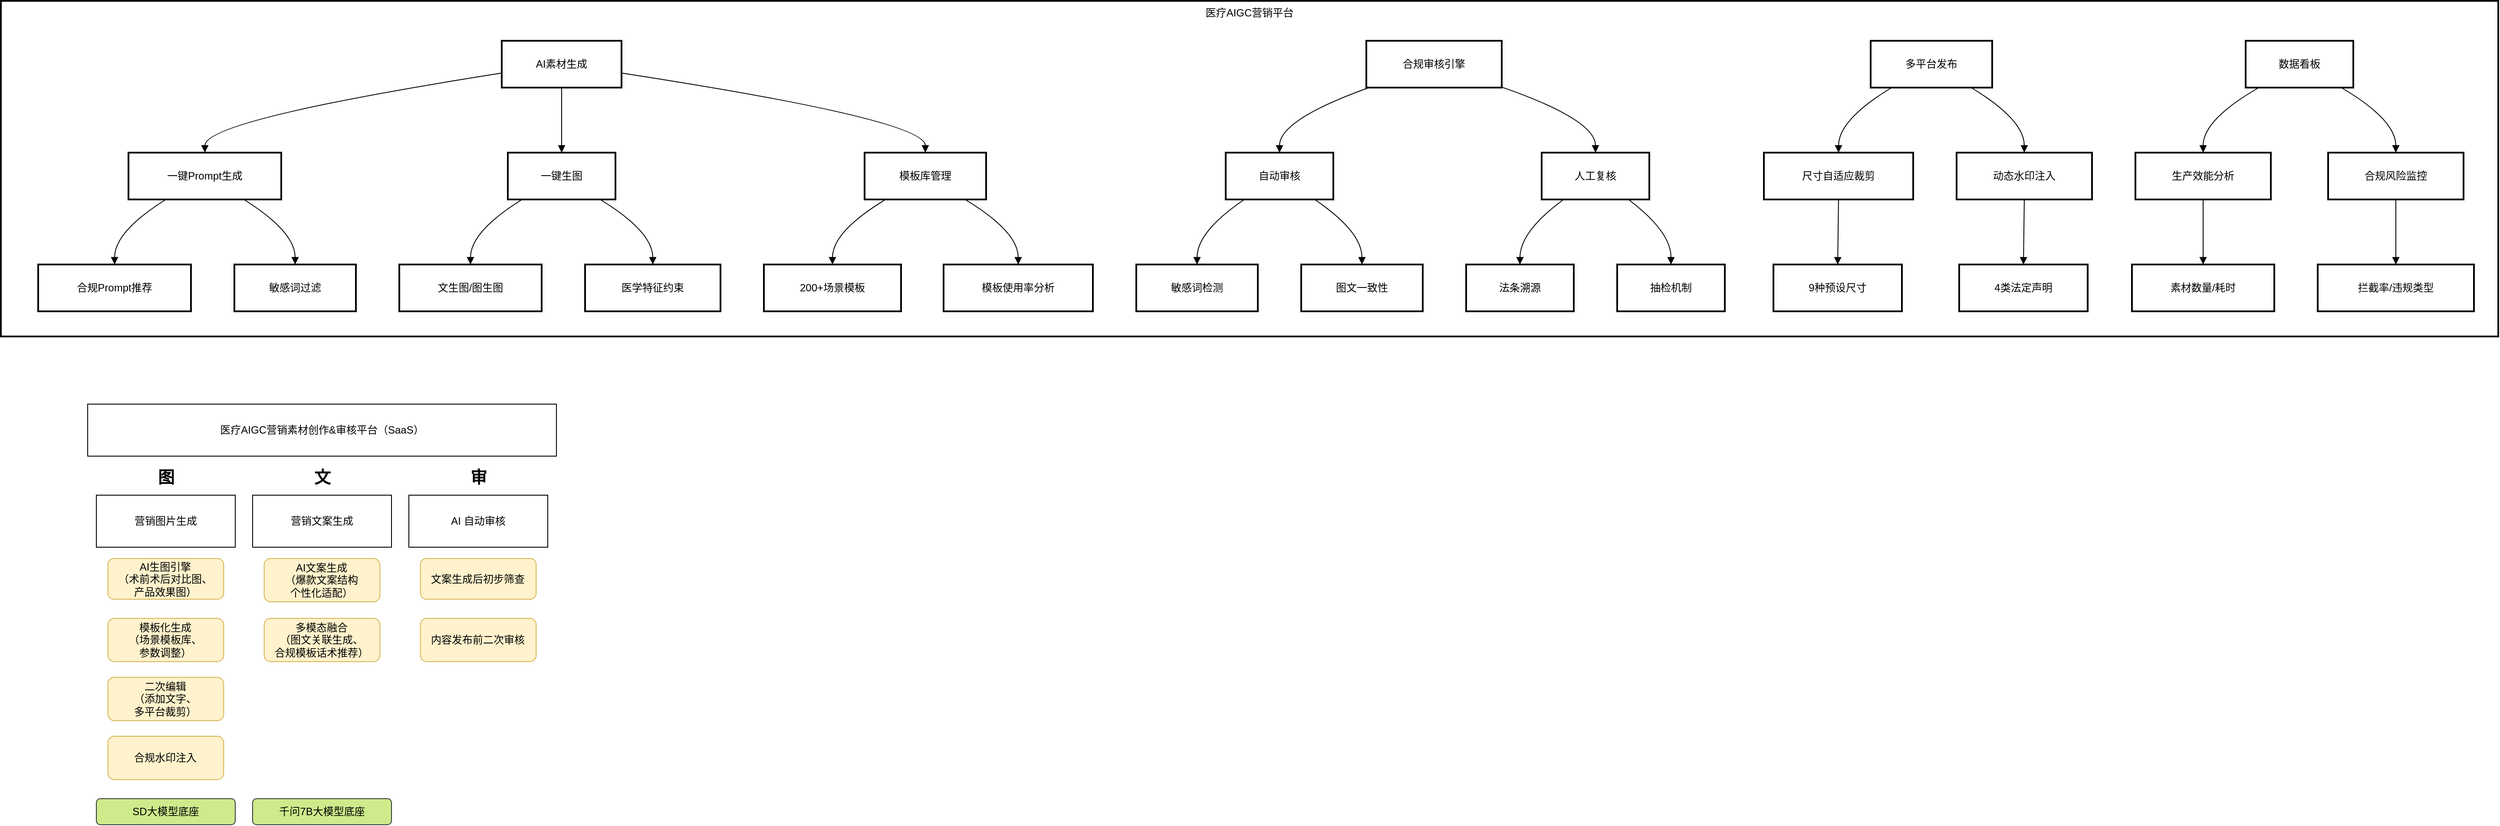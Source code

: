 <mxfile version="27.0.5">
  <diagram name="第 1 页" id="ai3H4F1X2M5kCDxgD-kv">
    <mxGraphModel dx="2228" dy="591" grid="1" gridSize="10" guides="1" tooltips="1" connect="1" arrows="1" fold="1" page="1" pageScale="1" pageWidth="827" pageHeight="1169" math="0" shadow="0">
      <root>
        <mxCell id="0" />
        <mxCell id="1" parent="0" />
        <mxCell id="aiodhx8W_0-ddL631UJq-38" value="医疗AIGC营销平台" style="whiteSpace=wrap;strokeWidth=2;verticalAlign=top;" vertex="1" parent="1">
          <mxGeometry x="-1130" y="60" width="2877" height="387" as="geometry" />
        </mxCell>
        <mxCell id="aiodhx8W_0-ddL631UJq-39" value="AI素材生成" style="whiteSpace=wrap;strokeWidth=2;" vertex="1" parent="aiodhx8W_0-ddL631UJq-38">
          <mxGeometry x="577" y="46" width="138" height="54" as="geometry" />
        </mxCell>
        <mxCell id="aiodhx8W_0-ddL631UJq-40" value="一键Prompt生成" style="whiteSpace=wrap;strokeWidth=2;" vertex="1" parent="aiodhx8W_0-ddL631UJq-38">
          <mxGeometry x="147" y="175" width="176" height="54" as="geometry" />
        </mxCell>
        <mxCell id="aiodhx8W_0-ddL631UJq-41" value="一键生图" style="whiteSpace=wrap;strokeWidth=2;" vertex="1" parent="aiodhx8W_0-ddL631UJq-38">
          <mxGeometry x="584" y="175" width="124" height="54" as="geometry" />
        </mxCell>
        <mxCell id="aiodhx8W_0-ddL631UJq-42" value="模板库管理" style="whiteSpace=wrap;strokeWidth=2;" vertex="1" parent="aiodhx8W_0-ddL631UJq-38">
          <mxGeometry x="995" y="175" width="140" height="54" as="geometry" />
        </mxCell>
        <mxCell id="aiodhx8W_0-ddL631UJq-43" value="合规Prompt推荐" style="whiteSpace=wrap;strokeWidth=2;" vertex="1" parent="aiodhx8W_0-ddL631UJq-38">
          <mxGeometry x="43" y="304" width="176" height="54" as="geometry" />
        </mxCell>
        <mxCell id="aiodhx8W_0-ddL631UJq-44" value="敏感词过滤" style="whiteSpace=wrap;strokeWidth=2;" vertex="1" parent="aiodhx8W_0-ddL631UJq-38">
          <mxGeometry x="269" y="304" width="140" height="54" as="geometry" />
        </mxCell>
        <mxCell id="aiodhx8W_0-ddL631UJq-45" value="文生图/图生图" style="whiteSpace=wrap;strokeWidth=2;" vertex="1" parent="aiodhx8W_0-ddL631UJq-38">
          <mxGeometry x="459" y="304" width="164" height="54" as="geometry" />
        </mxCell>
        <mxCell id="aiodhx8W_0-ddL631UJq-46" value="医学特征约束" style="whiteSpace=wrap;strokeWidth=2;" vertex="1" parent="aiodhx8W_0-ddL631UJq-38">
          <mxGeometry x="673" y="304" width="156" height="54" as="geometry" />
        </mxCell>
        <mxCell id="aiodhx8W_0-ddL631UJq-47" value="200+场景模板" style="whiteSpace=wrap;strokeWidth=2;" vertex="1" parent="aiodhx8W_0-ddL631UJq-38">
          <mxGeometry x="879" y="304" width="158" height="54" as="geometry" />
        </mxCell>
        <mxCell id="aiodhx8W_0-ddL631UJq-48" value="模板使用率分析" style="whiteSpace=wrap;strokeWidth=2;" vertex="1" parent="aiodhx8W_0-ddL631UJq-38">
          <mxGeometry x="1086" y="304" width="172" height="54" as="geometry" />
        </mxCell>
        <mxCell id="aiodhx8W_0-ddL631UJq-49" value="合规审核引擎" style="whiteSpace=wrap;strokeWidth=2;" vertex="1" parent="aiodhx8W_0-ddL631UJq-38">
          <mxGeometry x="1573" y="46" width="156" height="54" as="geometry" />
        </mxCell>
        <mxCell id="aiodhx8W_0-ddL631UJq-50" value="自动审核" style="whiteSpace=wrap;strokeWidth=2;" vertex="1" parent="aiodhx8W_0-ddL631UJq-38">
          <mxGeometry x="1411" y="175" width="124" height="54" as="geometry" />
        </mxCell>
        <mxCell id="aiodhx8W_0-ddL631UJq-51" value="人工复核" style="whiteSpace=wrap;strokeWidth=2;" vertex="1" parent="aiodhx8W_0-ddL631UJq-38">
          <mxGeometry x="1775" y="175" width="124" height="54" as="geometry" />
        </mxCell>
        <mxCell id="aiodhx8W_0-ddL631UJq-52" value="敏感词检测" style="whiteSpace=wrap;strokeWidth=2;" vertex="1" parent="aiodhx8W_0-ddL631UJq-38">
          <mxGeometry x="1308" y="304" width="140" height="54" as="geometry" />
        </mxCell>
        <mxCell id="aiodhx8W_0-ddL631UJq-53" value="图文一致性" style="whiteSpace=wrap;strokeWidth=2;" vertex="1" parent="aiodhx8W_0-ddL631UJq-38">
          <mxGeometry x="1498" y="304" width="140" height="54" as="geometry" />
        </mxCell>
        <mxCell id="aiodhx8W_0-ddL631UJq-54" value="法条溯源" style="whiteSpace=wrap;strokeWidth=2;" vertex="1" parent="aiodhx8W_0-ddL631UJq-38">
          <mxGeometry x="1688" y="304" width="124" height="54" as="geometry" />
        </mxCell>
        <mxCell id="aiodhx8W_0-ddL631UJq-55" value="抽检机制" style="whiteSpace=wrap;strokeWidth=2;" vertex="1" parent="aiodhx8W_0-ddL631UJq-38">
          <mxGeometry x="1862" y="304" width="124" height="54" as="geometry" />
        </mxCell>
        <mxCell id="aiodhx8W_0-ddL631UJq-56" value="多平台发布" style="whiteSpace=wrap;strokeWidth=2;" vertex="1" parent="aiodhx8W_0-ddL631UJq-38">
          <mxGeometry x="2154" y="46" width="140" height="54" as="geometry" />
        </mxCell>
        <mxCell id="aiodhx8W_0-ddL631UJq-57" value="尺寸自适应裁剪" style="whiteSpace=wrap;strokeWidth=2;" vertex="1" parent="aiodhx8W_0-ddL631UJq-38">
          <mxGeometry x="2031" y="175" width="172" height="54" as="geometry" />
        </mxCell>
        <mxCell id="aiodhx8W_0-ddL631UJq-58" value="动态水印注入" style="whiteSpace=wrap;strokeWidth=2;" vertex="1" parent="aiodhx8W_0-ddL631UJq-38">
          <mxGeometry x="2253" y="175" width="156" height="54" as="geometry" />
        </mxCell>
        <mxCell id="aiodhx8W_0-ddL631UJq-59" value="9种预设尺寸" style="whiteSpace=wrap;strokeWidth=2;" vertex="1" parent="aiodhx8W_0-ddL631UJq-38">
          <mxGeometry x="2042" y="304" width="148" height="54" as="geometry" />
        </mxCell>
        <mxCell id="aiodhx8W_0-ddL631UJq-60" value="4类法定声明" style="whiteSpace=wrap;strokeWidth=2;" vertex="1" parent="aiodhx8W_0-ddL631UJq-38">
          <mxGeometry x="2256" y="304" width="148" height="54" as="geometry" />
        </mxCell>
        <mxCell id="aiodhx8W_0-ddL631UJq-61" value="数据看板" style="whiteSpace=wrap;strokeWidth=2;" vertex="1" parent="aiodhx8W_0-ddL631UJq-38">
          <mxGeometry x="2586" y="46" width="124" height="54" as="geometry" />
        </mxCell>
        <mxCell id="aiodhx8W_0-ddL631UJq-62" value="生产效能分析" style="whiteSpace=wrap;strokeWidth=2;" vertex="1" parent="aiodhx8W_0-ddL631UJq-38">
          <mxGeometry x="2459" y="175" width="156" height="54" as="geometry" />
        </mxCell>
        <mxCell id="aiodhx8W_0-ddL631UJq-63" value="合规风险监控" style="whiteSpace=wrap;strokeWidth=2;" vertex="1" parent="aiodhx8W_0-ddL631UJq-38">
          <mxGeometry x="2681" y="175" width="156" height="54" as="geometry" />
        </mxCell>
        <mxCell id="aiodhx8W_0-ddL631UJq-64" value="素材数量/耗时" style="whiteSpace=wrap;strokeWidth=2;" vertex="1" parent="aiodhx8W_0-ddL631UJq-38">
          <mxGeometry x="2455" y="304" width="164" height="54" as="geometry" />
        </mxCell>
        <mxCell id="aiodhx8W_0-ddL631UJq-65" value="拦截率/违规类型" style="whiteSpace=wrap;strokeWidth=2;" vertex="1" parent="aiodhx8W_0-ddL631UJq-38">
          <mxGeometry x="2669" y="304" width="180" height="54" as="geometry" />
        </mxCell>
        <mxCell id="aiodhx8W_0-ddL631UJq-66" value="" style="curved=1;startArrow=none;endArrow=block;exitX=0;exitY=0.69;entryX=0.5;entryY=-0.01;rounded=0;" edge="1" parent="aiodhx8W_0-ddL631UJq-38" source="aiodhx8W_0-ddL631UJq-39" target="aiodhx8W_0-ddL631UJq-40">
          <mxGeometry relative="1" as="geometry">
            <Array as="points">
              <mxPoint x="235" y="137" />
            </Array>
          </mxGeometry>
        </mxCell>
        <mxCell id="aiodhx8W_0-ddL631UJq-67" value="" style="curved=1;startArrow=none;endArrow=block;exitX=0.5;exitY=0.99;entryX=0.5;entryY=-0.01;rounded=0;" edge="1" parent="aiodhx8W_0-ddL631UJq-38" source="aiodhx8W_0-ddL631UJq-39" target="aiodhx8W_0-ddL631UJq-41">
          <mxGeometry relative="1" as="geometry">
            <Array as="points" />
          </mxGeometry>
        </mxCell>
        <mxCell id="aiodhx8W_0-ddL631UJq-68" value="" style="curved=1;startArrow=none;endArrow=block;exitX=1;exitY=0.69;entryX=0.5;entryY=-0.01;rounded=0;" edge="1" parent="aiodhx8W_0-ddL631UJq-38" source="aiodhx8W_0-ddL631UJq-39" target="aiodhx8W_0-ddL631UJq-42">
          <mxGeometry relative="1" as="geometry">
            <Array as="points">
              <mxPoint x="1065" y="137" />
            </Array>
          </mxGeometry>
        </mxCell>
        <mxCell id="aiodhx8W_0-ddL631UJq-69" value="" style="curved=1;startArrow=none;endArrow=block;exitX=0.25;exitY=0.99;entryX=0.5;entryY=-0.01;rounded=0;" edge="1" parent="aiodhx8W_0-ddL631UJq-38" source="aiodhx8W_0-ddL631UJq-40" target="aiodhx8W_0-ddL631UJq-43">
          <mxGeometry relative="1" as="geometry">
            <Array as="points">
              <mxPoint x="131" y="266" />
            </Array>
          </mxGeometry>
        </mxCell>
        <mxCell id="aiodhx8W_0-ddL631UJq-70" value="" style="curved=1;startArrow=none;endArrow=block;exitX=0.75;exitY=0.99;entryX=0.5;entryY=-0.01;rounded=0;" edge="1" parent="aiodhx8W_0-ddL631UJq-38" source="aiodhx8W_0-ddL631UJq-40" target="aiodhx8W_0-ddL631UJq-44">
          <mxGeometry relative="1" as="geometry">
            <Array as="points">
              <mxPoint x="339" y="266" />
            </Array>
          </mxGeometry>
        </mxCell>
        <mxCell id="aiodhx8W_0-ddL631UJq-71" value="" style="curved=1;startArrow=none;endArrow=block;exitX=0.14;exitY=0.99;entryX=0.5;entryY=-0.01;rounded=0;" edge="1" parent="aiodhx8W_0-ddL631UJq-38" source="aiodhx8W_0-ddL631UJq-41" target="aiodhx8W_0-ddL631UJq-45">
          <mxGeometry relative="1" as="geometry">
            <Array as="points">
              <mxPoint x="541" y="266" />
            </Array>
          </mxGeometry>
        </mxCell>
        <mxCell id="aiodhx8W_0-ddL631UJq-72" value="" style="curved=1;startArrow=none;endArrow=block;exitX=0.85;exitY=0.99;entryX=0.5;entryY=-0.01;rounded=0;" edge="1" parent="aiodhx8W_0-ddL631UJq-38" source="aiodhx8W_0-ddL631UJq-41" target="aiodhx8W_0-ddL631UJq-46">
          <mxGeometry relative="1" as="geometry">
            <Array as="points">
              <mxPoint x="751" y="266" />
            </Array>
          </mxGeometry>
        </mxCell>
        <mxCell id="aiodhx8W_0-ddL631UJq-73" value="" style="curved=1;startArrow=none;endArrow=block;exitX=0.18;exitY=0.99;entryX=0.5;entryY=-0.01;rounded=0;" edge="1" parent="aiodhx8W_0-ddL631UJq-38" source="aiodhx8W_0-ddL631UJq-42" target="aiodhx8W_0-ddL631UJq-47">
          <mxGeometry relative="1" as="geometry">
            <Array as="points">
              <mxPoint x="958" y="266" />
            </Array>
          </mxGeometry>
        </mxCell>
        <mxCell id="aiodhx8W_0-ddL631UJq-74" value="" style="curved=1;startArrow=none;endArrow=block;exitX=0.82;exitY=0.99;entryX=0.5;entryY=-0.01;rounded=0;" edge="1" parent="aiodhx8W_0-ddL631UJq-38" source="aiodhx8W_0-ddL631UJq-42" target="aiodhx8W_0-ddL631UJq-48">
          <mxGeometry relative="1" as="geometry">
            <Array as="points">
              <mxPoint x="1172" y="266" />
            </Array>
          </mxGeometry>
        </mxCell>
        <mxCell id="aiodhx8W_0-ddL631UJq-75" value="" style="curved=1;startArrow=none;endArrow=block;exitX=0.03;exitY=0.99;entryX=0.5;entryY=-0.01;rounded=0;" edge="1" parent="aiodhx8W_0-ddL631UJq-38" source="aiodhx8W_0-ddL631UJq-49" target="aiodhx8W_0-ddL631UJq-50">
          <mxGeometry relative="1" as="geometry">
            <Array as="points">
              <mxPoint x="1473" y="137" />
            </Array>
          </mxGeometry>
        </mxCell>
        <mxCell id="aiodhx8W_0-ddL631UJq-76" value="" style="curved=1;startArrow=none;endArrow=block;exitX=1;exitY=0.99;entryX=0.5;entryY=-0.01;rounded=0;" edge="1" parent="aiodhx8W_0-ddL631UJq-38" source="aiodhx8W_0-ddL631UJq-49" target="aiodhx8W_0-ddL631UJq-51">
          <mxGeometry relative="1" as="geometry">
            <Array as="points">
              <mxPoint x="1837" y="137" />
            </Array>
          </mxGeometry>
        </mxCell>
        <mxCell id="aiodhx8W_0-ddL631UJq-77" value="" style="curved=1;startArrow=none;endArrow=block;exitX=0.18;exitY=0.99;entryX=0.5;entryY=-0.01;rounded=0;" edge="1" parent="aiodhx8W_0-ddL631UJq-38" source="aiodhx8W_0-ddL631UJq-50" target="aiodhx8W_0-ddL631UJq-52">
          <mxGeometry relative="1" as="geometry">
            <Array as="points">
              <mxPoint x="1378" y="266" />
            </Array>
          </mxGeometry>
        </mxCell>
        <mxCell id="aiodhx8W_0-ddL631UJq-78" value="" style="curved=1;startArrow=none;endArrow=block;exitX=0.82;exitY=0.99;entryX=0.5;entryY=-0.01;rounded=0;" edge="1" parent="aiodhx8W_0-ddL631UJq-38" source="aiodhx8W_0-ddL631UJq-50" target="aiodhx8W_0-ddL631UJq-53">
          <mxGeometry relative="1" as="geometry">
            <Array as="points">
              <mxPoint x="1568" y="266" />
            </Array>
          </mxGeometry>
        </mxCell>
        <mxCell id="aiodhx8W_0-ddL631UJq-79" value="" style="curved=1;startArrow=none;endArrow=block;exitX=0.21;exitY=0.99;entryX=0.5;entryY=-0.01;rounded=0;" edge="1" parent="aiodhx8W_0-ddL631UJq-38" source="aiodhx8W_0-ddL631UJq-51" target="aiodhx8W_0-ddL631UJq-54">
          <mxGeometry relative="1" as="geometry">
            <Array as="points">
              <mxPoint x="1750" y="266" />
            </Array>
          </mxGeometry>
        </mxCell>
        <mxCell id="aiodhx8W_0-ddL631UJq-80" value="" style="curved=1;startArrow=none;endArrow=block;exitX=0.8;exitY=0.99;entryX=0.5;entryY=-0.01;rounded=0;" edge="1" parent="aiodhx8W_0-ddL631UJq-38" source="aiodhx8W_0-ddL631UJq-51" target="aiodhx8W_0-ddL631UJq-55">
          <mxGeometry relative="1" as="geometry">
            <Array as="points">
              <mxPoint x="1924" y="266" />
            </Array>
          </mxGeometry>
        </mxCell>
        <mxCell id="aiodhx8W_0-ddL631UJq-81" value="" style="curved=1;startArrow=none;endArrow=block;exitX=0.18;exitY=0.99;entryX=0.5;entryY=-0.01;rounded=0;" edge="1" parent="aiodhx8W_0-ddL631UJq-38" source="aiodhx8W_0-ddL631UJq-56" target="aiodhx8W_0-ddL631UJq-57">
          <mxGeometry relative="1" as="geometry">
            <Array as="points">
              <mxPoint x="2117" y="137" />
            </Array>
          </mxGeometry>
        </mxCell>
        <mxCell id="aiodhx8W_0-ddL631UJq-82" value="" style="curved=1;startArrow=none;endArrow=block;exitX=0.82;exitY=0.99;entryX=0.5;entryY=-0.01;rounded=0;" edge="1" parent="aiodhx8W_0-ddL631UJq-38" source="aiodhx8W_0-ddL631UJq-56" target="aiodhx8W_0-ddL631UJq-58">
          <mxGeometry relative="1" as="geometry">
            <Array as="points">
              <mxPoint x="2331" y="137" />
            </Array>
          </mxGeometry>
        </mxCell>
        <mxCell id="aiodhx8W_0-ddL631UJq-83" value="" style="curved=1;startArrow=none;endArrow=block;exitX=0.5;exitY=0.99;entryX=0.5;entryY=-0.01;rounded=0;" edge="1" parent="aiodhx8W_0-ddL631UJq-38" source="aiodhx8W_0-ddL631UJq-57" target="aiodhx8W_0-ddL631UJq-59">
          <mxGeometry relative="1" as="geometry">
            <Array as="points" />
          </mxGeometry>
        </mxCell>
        <mxCell id="aiodhx8W_0-ddL631UJq-84" value="" style="curved=1;startArrow=none;endArrow=block;exitX=0.5;exitY=0.99;entryX=0.5;entryY=-0.01;rounded=0;" edge="1" parent="aiodhx8W_0-ddL631UJq-38" source="aiodhx8W_0-ddL631UJq-58" target="aiodhx8W_0-ddL631UJq-60">
          <mxGeometry relative="1" as="geometry">
            <Array as="points" />
          </mxGeometry>
        </mxCell>
        <mxCell id="aiodhx8W_0-ddL631UJq-85" value="" style="curved=1;startArrow=none;endArrow=block;exitX=0.13;exitY=0.99;entryX=0.5;entryY=-0.01;rounded=0;" edge="1" parent="aiodhx8W_0-ddL631UJq-38" source="aiodhx8W_0-ddL631UJq-61" target="aiodhx8W_0-ddL631UJq-62">
          <mxGeometry relative="1" as="geometry">
            <Array as="points">
              <mxPoint x="2537" y="137" />
            </Array>
          </mxGeometry>
        </mxCell>
        <mxCell id="aiodhx8W_0-ddL631UJq-86" value="" style="curved=1;startArrow=none;endArrow=block;exitX=0.88;exitY=0.99;entryX=0.5;entryY=-0.01;rounded=0;" edge="1" parent="aiodhx8W_0-ddL631UJq-38" source="aiodhx8W_0-ddL631UJq-61" target="aiodhx8W_0-ddL631UJq-63">
          <mxGeometry relative="1" as="geometry">
            <Array as="points">
              <mxPoint x="2759" y="137" />
            </Array>
          </mxGeometry>
        </mxCell>
        <mxCell id="aiodhx8W_0-ddL631UJq-87" value="" style="curved=1;startArrow=none;endArrow=block;exitX=0.5;exitY=0.99;entryX=0.5;entryY=-0.01;rounded=0;" edge="1" parent="aiodhx8W_0-ddL631UJq-38" source="aiodhx8W_0-ddL631UJq-62" target="aiodhx8W_0-ddL631UJq-64">
          <mxGeometry relative="1" as="geometry">
            <Array as="points" />
          </mxGeometry>
        </mxCell>
        <mxCell id="aiodhx8W_0-ddL631UJq-88" value="" style="curved=1;startArrow=none;endArrow=block;exitX=0.5;exitY=0.99;entryX=0.5;entryY=-0.01;rounded=0;" edge="1" parent="aiodhx8W_0-ddL631UJq-38" source="aiodhx8W_0-ddL631UJq-63" target="aiodhx8W_0-ddL631UJq-65">
          <mxGeometry relative="1" as="geometry">
            <Array as="points" />
          </mxGeometry>
        </mxCell>
        <mxCell id="aiodhx8W_0-ddL631UJq-243" value="医疗AIGC营销素材创作&amp;amp;审核平台（SaaS）" style="rounded=0;whiteSpace=wrap;html=1;" vertex="1" parent="1">
          <mxGeometry x="-1030" y="525" width="540" height="60" as="geometry" />
        </mxCell>
        <mxCell id="aiodhx8W_0-ddL631UJq-246" value="营销图片生成" style="rounded=0;whiteSpace=wrap;html=1;glass=0;" vertex="1" parent="1">
          <mxGeometry x="-1020" y="630" width="160" height="60" as="geometry" />
        </mxCell>
        <mxCell id="aiodhx8W_0-ddL631UJq-247" value="AI生图引擎&lt;br&gt;&lt;div&gt;（术前术后对比图、&lt;/div&gt;&lt;div&gt;产品效果图）&lt;/div&gt;" style="rounded=1;whiteSpace=wrap;html=1;fillColor=#fff2cc;strokeColor=#d6b656;" vertex="1" parent="1">
          <mxGeometry x="-1006.665" y="703" width="133.33" height="47" as="geometry" />
        </mxCell>
        <mxCell id="aiodhx8W_0-ddL631UJq-248" value="&lt;div&gt;模板化生成&lt;/div&gt;&lt;div&gt;（场景模板库、&lt;/div&gt;&lt;div&gt;参数调整）&lt;/div&gt;" style="rounded=1;whiteSpace=wrap;html=1;fillColor=#fff2cc;strokeColor=#d6b656;" vertex="1" parent="1">
          <mxGeometry x="-1006.667" y="772" width="133.333" height="50" as="geometry" />
        </mxCell>
        <mxCell id="aiodhx8W_0-ddL631UJq-251" value="营销文案生成" style="rounded=0;whiteSpace=wrap;html=1;glass=0;" vertex="1" parent="1">
          <mxGeometry x="-840" y="630" width="160" height="60" as="geometry" />
        </mxCell>
        <mxCell id="aiodhx8W_0-ddL631UJq-252" value="AI文案生成&lt;div&gt;（&lt;span style=&quot;background-color: transparent; color: light-dark(rgb(0, 0, 0), rgb(255, 255, 255));&quot;&gt;爆款文案结构&lt;/span&gt;&lt;/div&gt;&lt;div&gt;个性化适配&lt;span style=&quot;background-color: transparent; color: light-dark(rgb(0, 0, 0), rgb(255, 255, 255));&quot;&gt;）&lt;/span&gt;&lt;/div&gt;" style="rounded=1;whiteSpace=wrap;html=1;fillColor=#fff2cc;strokeColor=#d6b656;" vertex="1" parent="1">
          <mxGeometry x="-826.667" y="703" width="133.333" height="50" as="geometry" />
        </mxCell>
        <mxCell id="aiodhx8W_0-ddL631UJq-253" value="&lt;div&gt;多模态融合&lt;/div&gt;&lt;div&gt;（图文关联生成、&lt;/div&gt;&lt;div&gt;合规模板话术推荐）&lt;/div&gt;" style="rounded=1;whiteSpace=wrap;html=1;fillColor=#fff2cc;strokeColor=#d6b656;" vertex="1" parent="1">
          <mxGeometry x="-826.667" y="772" width="133.333" height="50" as="geometry" />
        </mxCell>
        <mxCell id="aiodhx8W_0-ddL631UJq-255" value="二次编辑&lt;div&gt;（添加文字、&lt;/div&gt;&lt;div&gt;多平台裁剪）&lt;/div&gt;" style="rounded=1;whiteSpace=wrap;html=1;fillColor=#fff2cc;strokeColor=#d6b656;" vertex="1" parent="1">
          <mxGeometry x="-1006.667" y="840" width="133.333" height="50" as="geometry" />
        </mxCell>
        <mxCell id="aiodhx8W_0-ddL631UJq-256" value="合规水印注入" style="rounded=1;whiteSpace=wrap;html=1;fillColor=#fff2cc;strokeColor=#d6b656;" vertex="1" parent="1">
          <mxGeometry x="-1006.667" y="908" width="133.333" height="50" as="geometry" />
        </mxCell>
        <mxCell id="aiodhx8W_0-ddL631UJq-257" value="AI&amp;nbsp;自动审核" style="rounded=0;whiteSpace=wrap;html=1;glass=0;" vertex="1" parent="1">
          <mxGeometry x="-660" y="630" width="160" height="60" as="geometry" />
        </mxCell>
        <mxCell id="aiodhx8W_0-ddL631UJq-258" value="文案生成后初步筛查" style="rounded=1;whiteSpace=wrap;html=1;fillColor=#fff2cc;strokeColor=#d6b656;" vertex="1" parent="1">
          <mxGeometry x="-646.67" y="703" width="133.33" height="47" as="geometry" />
        </mxCell>
        <mxCell id="aiodhx8W_0-ddL631UJq-259" value="&lt;div&gt;内容发布前二次审核&lt;/div&gt;" style="rounded=1;whiteSpace=wrap;html=1;fillColor=#fff2cc;strokeColor=#d6b656;" vertex="1" parent="1">
          <mxGeometry x="-646.667" y="772" width="133.333" height="50" as="geometry" />
        </mxCell>
        <mxCell id="aiodhx8W_0-ddL631UJq-268" value="图" style="text;html=1;fontSize=19;fontStyle=1;verticalAlign=middle;align=center;" vertex="1" parent="1">
          <mxGeometry x="-1020" y="600" width="160" height="20" as="geometry" />
        </mxCell>
        <mxCell id="aiodhx8W_0-ddL631UJq-269" value="文" style="text;html=1;fontSize=19;fontStyle=1;verticalAlign=middle;align=center;" vertex="1" parent="1">
          <mxGeometry x="-840" y="600" width="160" height="20" as="geometry" />
        </mxCell>
        <mxCell id="aiodhx8W_0-ddL631UJq-270" value="审" style="text;html=1;fontSize=19;fontStyle=1;verticalAlign=middle;align=center;" vertex="1" parent="1">
          <mxGeometry x="-660" y="600" width="160" height="20" as="geometry" />
        </mxCell>
        <mxCell id="aiodhx8W_0-ddL631UJq-272" value="SD大模型底座" style="rounded=1;whiteSpace=wrap;html=1;glass=0;fillColor=#cdeb8b;strokeColor=#36393d;shadow=0;" vertex="1" parent="1">
          <mxGeometry x="-1020" y="980" width="160" height="30" as="geometry" />
        </mxCell>
        <mxCell id="aiodhx8W_0-ddL631UJq-274" value="千问7B大模型底座" style="rounded=1;whiteSpace=wrap;html=1;glass=0;fillColor=#cdeb8b;strokeColor=#36393d;shadow=0;" vertex="1" parent="1">
          <mxGeometry x="-840" y="980" width="160" height="30" as="geometry" />
        </mxCell>
      </root>
    </mxGraphModel>
  </diagram>
</mxfile>
